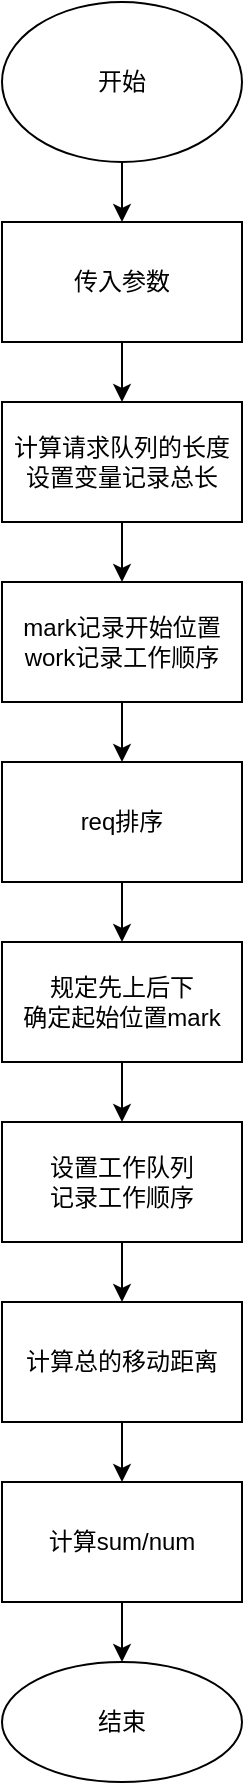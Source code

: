 <mxfile version="15.9.4" type="github">
  <diagram id="cmkn4S1Rbx06rcbAceC7" name="Page-1">
    <mxGraphModel dx="1038" dy="536" grid="1" gridSize="10" guides="1" tooltips="1" connect="1" arrows="1" fold="1" page="1" pageScale="1" pageWidth="827" pageHeight="1169" math="0" shadow="0">
      <root>
        <mxCell id="0" />
        <mxCell id="1" parent="0" />
        <mxCell id="IUKcMEqX_fqQCCb-X-kh-124" value="" style="edgeStyle=orthogonalEdgeStyle;rounded=0;orthogonalLoop=1;jettySize=auto;html=1;" edge="1" parent="1" source="IUKcMEqX_fqQCCb-X-kh-1" target="IUKcMEqX_fqQCCb-X-kh-123">
          <mxGeometry relative="1" as="geometry" />
        </mxCell>
        <mxCell id="IUKcMEqX_fqQCCb-X-kh-1" value="开始" style="ellipse;whiteSpace=wrap;html=1;" vertex="1" parent="1">
          <mxGeometry x="310" y="40" width="120" height="80" as="geometry" />
        </mxCell>
        <mxCell id="IUKcMEqX_fqQCCb-X-kh-156" value="" style="edgeStyle=orthogonalEdgeStyle;rounded=0;orthogonalLoop=1;jettySize=auto;html=1;" edge="1" parent="1" source="IUKcMEqX_fqQCCb-X-kh-123" target="IUKcMEqX_fqQCCb-X-kh-155">
          <mxGeometry relative="1" as="geometry" />
        </mxCell>
        <mxCell id="IUKcMEqX_fqQCCb-X-kh-123" value="传入参数" style="whiteSpace=wrap;html=1;" vertex="1" parent="1">
          <mxGeometry x="310" y="150" width="120" height="60" as="geometry" />
        </mxCell>
        <mxCell id="IUKcMEqX_fqQCCb-X-kh-176" value="" style="edgeStyle=orthogonalEdgeStyle;rounded=0;orthogonalLoop=1;jettySize=auto;html=1;" edge="1" parent="1" source="IUKcMEqX_fqQCCb-X-kh-155">
          <mxGeometry relative="1" as="geometry">
            <mxPoint x="370" y="330" as="targetPoint" />
          </mxGeometry>
        </mxCell>
        <mxCell id="IUKcMEqX_fqQCCb-X-kh-155" value="&lt;div&gt;计算请求队列的长度&lt;/div&gt;&lt;div&gt;设置变量记录总长&lt;br&gt;&lt;/div&gt;" style="whiteSpace=wrap;html=1;" vertex="1" parent="1">
          <mxGeometry x="310" y="240" width="120" height="60" as="geometry" />
        </mxCell>
        <mxCell id="IUKcMEqX_fqQCCb-X-kh-198" value="" style="edgeStyle=orthogonalEdgeStyle;rounded=0;orthogonalLoop=1;jettySize=auto;html=1;" edge="1" parent="1" source="IUKcMEqX_fqQCCb-X-kh-196" target="IUKcMEqX_fqQCCb-X-kh-197">
          <mxGeometry relative="1" as="geometry" />
        </mxCell>
        <mxCell id="IUKcMEqX_fqQCCb-X-kh-196" value="&lt;div&gt;mark记录开始位置&lt;/div&gt;&lt;div&gt;work记录工作顺序&lt;br&gt;&lt;/div&gt;" style="rounded=0;whiteSpace=wrap;html=1;" vertex="1" parent="1">
          <mxGeometry x="310" y="330" width="120" height="60" as="geometry" />
        </mxCell>
        <mxCell id="IUKcMEqX_fqQCCb-X-kh-200" value="" style="edgeStyle=orthogonalEdgeStyle;rounded=0;orthogonalLoop=1;jettySize=auto;html=1;" edge="1" parent="1" source="IUKcMEqX_fqQCCb-X-kh-197" target="IUKcMEqX_fqQCCb-X-kh-199">
          <mxGeometry relative="1" as="geometry" />
        </mxCell>
        <mxCell id="IUKcMEqX_fqQCCb-X-kh-197" value="req排序" style="whiteSpace=wrap;html=1;rounded=0;" vertex="1" parent="1">
          <mxGeometry x="310" y="420" width="120" height="60" as="geometry" />
        </mxCell>
        <mxCell id="IUKcMEqX_fqQCCb-X-kh-202" value="" style="edgeStyle=orthogonalEdgeStyle;rounded=0;orthogonalLoop=1;jettySize=auto;html=1;" edge="1" parent="1" source="IUKcMEqX_fqQCCb-X-kh-199" target="IUKcMEqX_fqQCCb-X-kh-201">
          <mxGeometry relative="1" as="geometry" />
        </mxCell>
        <mxCell id="IUKcMEqX_fqQCCb-X-kh-199" value="&lt;div&gt;规定先上后下&lt;/div&gt;&lt;div&gt;确定起始位置mark&lt;br&gt;&lt;/div&gt;" style="whiteSpace=wrap;html=1;rounded=0;" vertex="1" parent="1">
          <mxGeometry x="310" y="510" width="120" height="60" as="geometry" />
        </mxCell>
        <mxCell id="IUKcMEqX_fqQCCb-X-kh-204" value="" style="edgeStyle=orthogonalEdgeStyle;rounded=0;orthogonalLoop=1;jettySize=auto;html=1;" edge="1" parent="1" source="IUKcMEqX_fqQCCb-X-kh-201" target="IUKcMEqX_fqQCCb-X-kh-203">
          <mxGeometry relative="1" as="geometry" />
        </mxCell>
        <mxCell id="IUKcMEqX_fqQCCb-X-kh-201" value="&lt;div&gt;设置工作队列&lt;/div&gt;&lt;div&gt;记录工作顺序&lt;br&gt;&lt;/div&gt;" style="whiteSpace=wrap;html=1;rounded=0;" vertex="1" parent="1">
          <mxGeometry x="310" y="600" width="120" height="60" as="geometry" />
        </mxCell>
        <mxCell id="IUKcMEqX_fqQCCb-X-kh-206" value="" style="edgeStyle=orthogonalEdgeStyle;rounded=0;orthogonalLoop=1;jettySize=auto;html=1;" edge="1" parent="1" source="IUKcMEqX_fqQCCb-X-kh-203" target="IUKcMEqX_fqQCCb-X-kh-205">
          <mxGeometry relative="1" as="geometry" />
        </mxCell>
        <mxCell id="IUKcMEqX_fqQCCb-X-kh-203" value="计算总的移动距离" style="whiteSpace=wrap;html=1;rounded=0;" vertex="1" parent="1">
          <mxGeometry x="310" y="690" width="120" height="60" as="geometry" />
        </mxCell>
        <mxCell id="IUKcMEqX_fqQCCb-X-kh-208" value="" style="edgeStyle=orthogonalEdgeStyle;rounded=0;orthogonalLoop=1;jettySize=auto;html=1;" edge="1" parent="1" source="IUKcMEqX_fqQCCb-X-kh-205" target="IUKcMEqX_fqQCCb-X-kh-207">
          <mxGeometry relative="1" as="geometry" />
        </mxCell>
        <mxCell id="IUKcMEqX_fqQCCb-X-kh-205" value="计算sum/num" style="whiteSpace=wrap;html=1;rounded=0;" vertex="1" parent="1">
          <mxGeometry x="310" y="780" width="120" height="60" as="geometry" />
        </mxCell>
        <mxCell id="IUKcMEqX_fqQCCb-X-kh-207" value="结束" style="ellipse;whiteSpace=wrap;html=1;rounded=0;" vertex="1" parent="1">
          <mxGeometry x="310" y="870" width="120" height="60" as="geometry" />
        </mxCell>
      </root>
    </mxGraphModel>
  </diagram>
</mxfile>
